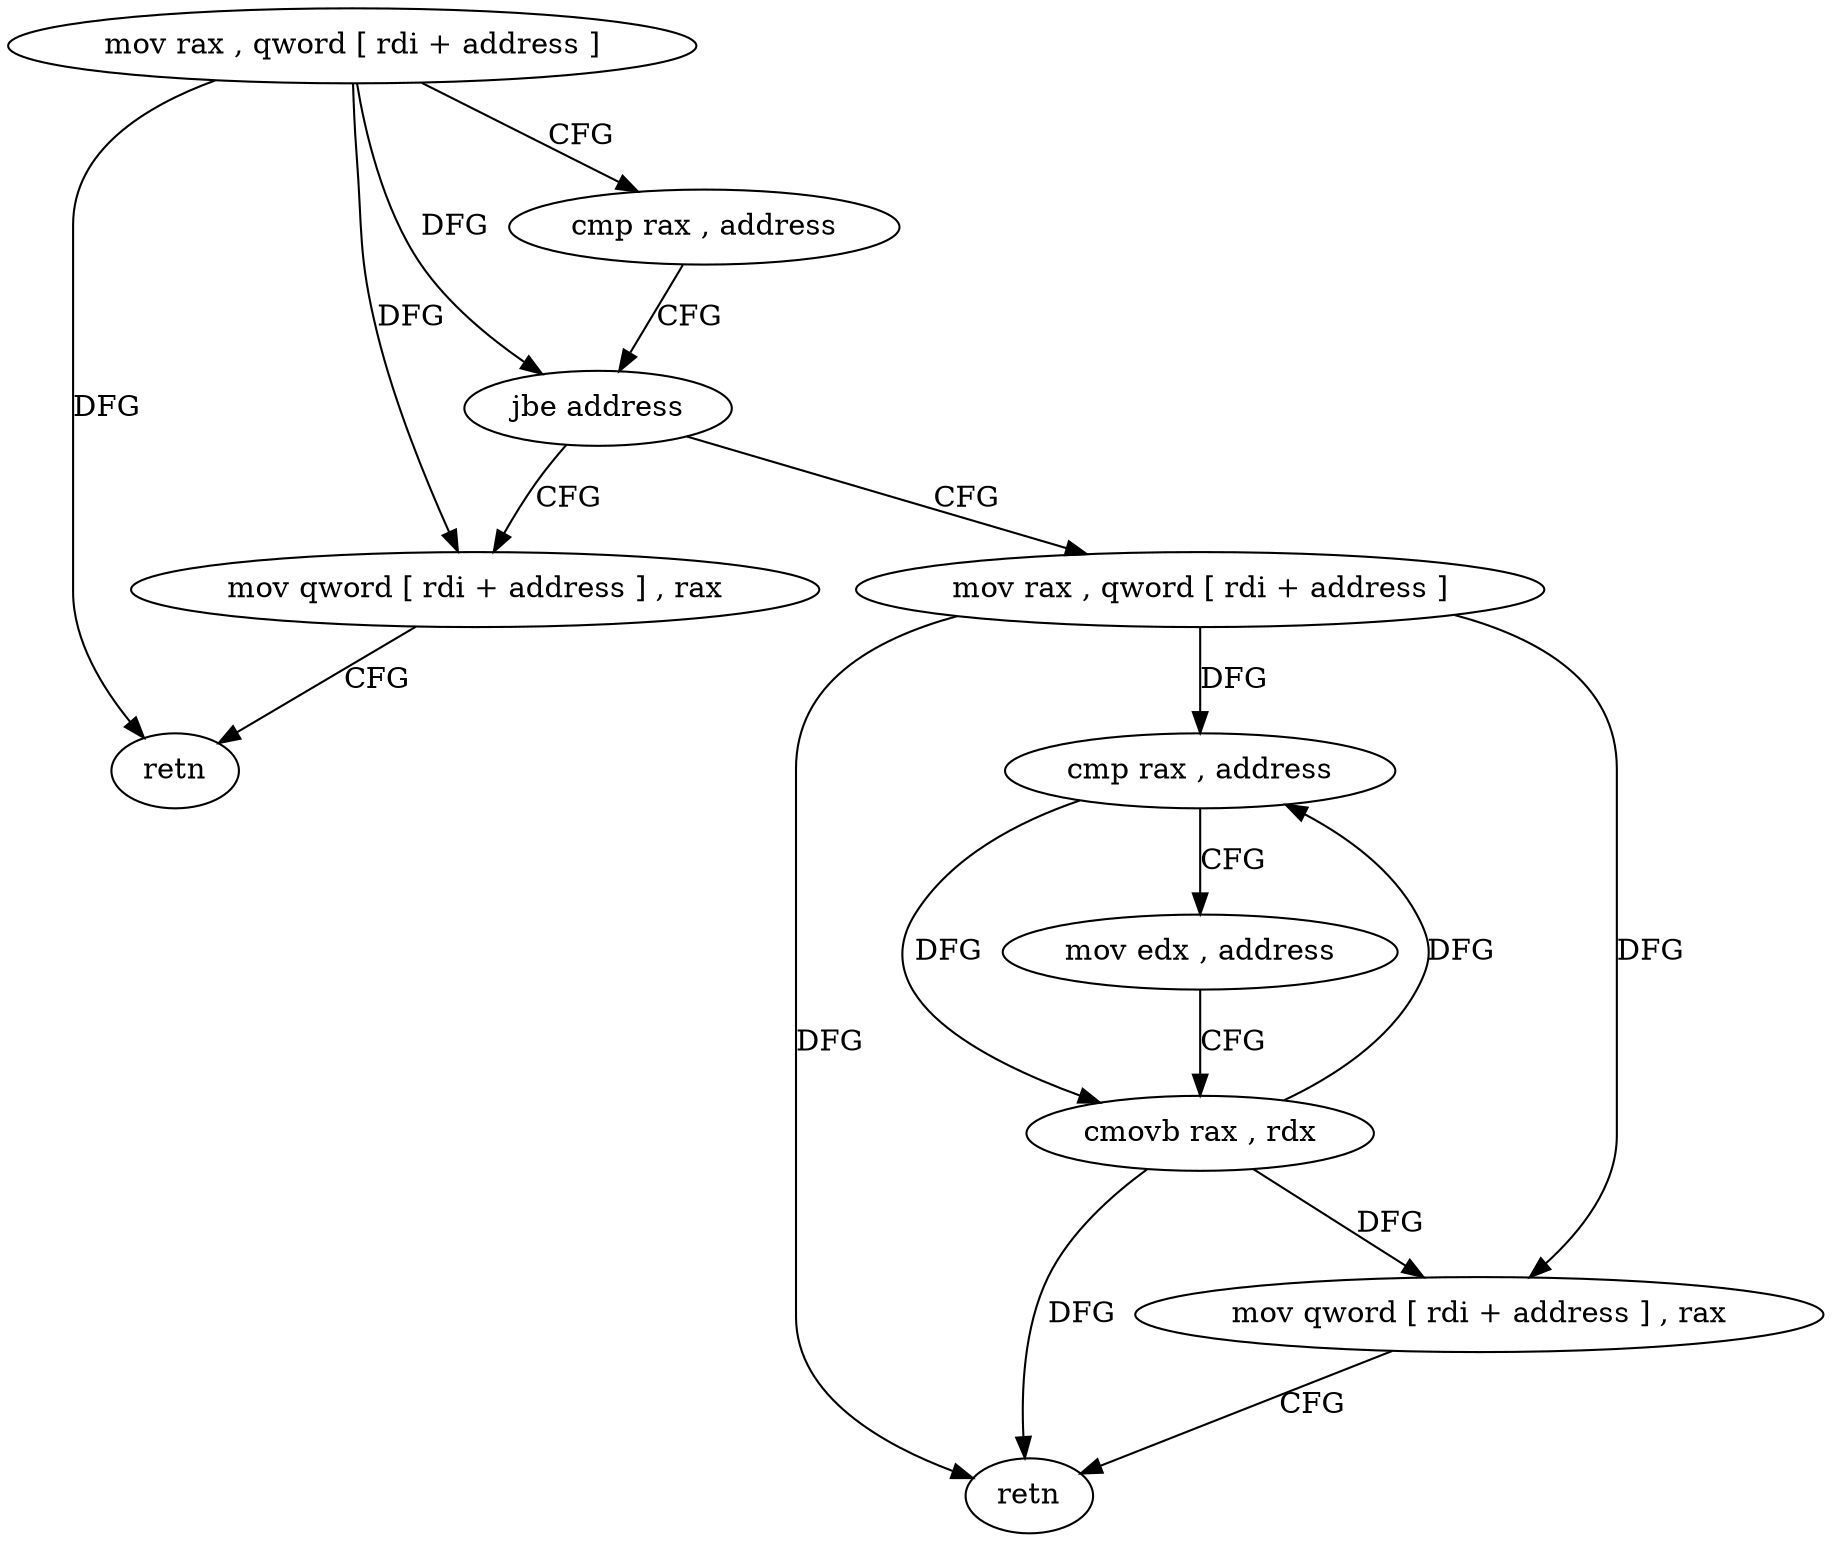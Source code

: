 digraph "func" {
"4257603" [label = "mov rax , qword [ rdi + address ]" ]
"4257607" [label = "cmp rax , address" ]
"4257613" [label = "jbe address" ]
"4257639" [label = "mov qword [ rdi + address ] , rax" ]
"4257615" [label = "mov rax , qword [ rdi + address ]" ]
"4257643" [label = "retn" ]
"4257619" [label = "cmp rax , address" ]
"4257625" [label = "mov edx , address" ]
"4257630" [label = "cmovb rax , rdx" ]
"4257634" [label = "mov qword [ rdi + address ] , rax" ]
"4257638" [label = "retn" ]
"4257603" -> "4257607" [ label = "CFG" ]
"4257603" -> "4257613" [ label = "DFG" ]
"4257603" -> "4257639" [ label = "DFG" ]
"4257603" -> "4257643" [ label = "DFG" ]
"4257607" -> "4257613" [ label = "CFG" ]
"4257613" -> "4257639" [ label = "CFG" ]
"4257613" -> "4257615" [ label = "CFG" ]
"4257639" -> "4257643" [ label = "CFG" ]
"4257615" -> "4257619" [ label = "DFG" ]
"4257615" -> "4257634" [ label = "DFG" ]
"4257615" -> "4257638" [ label = "DFG" ]
"4257619" -> "4257625" [ label = "CFG" ]
"4257619" -> "4257630" [ label = "DFG" ]
"4257625" -> "4257630" [ label = "CFG" ]
"4257630" -> "4257634" [ label = "DFG" ]
"4257630" -> "4257619" [ label = "DFG" ]
"4257630" -> "4257638" [ label = "DFG" ]
"4257634" -> "4257638" [ label = "CFG" ]
}
